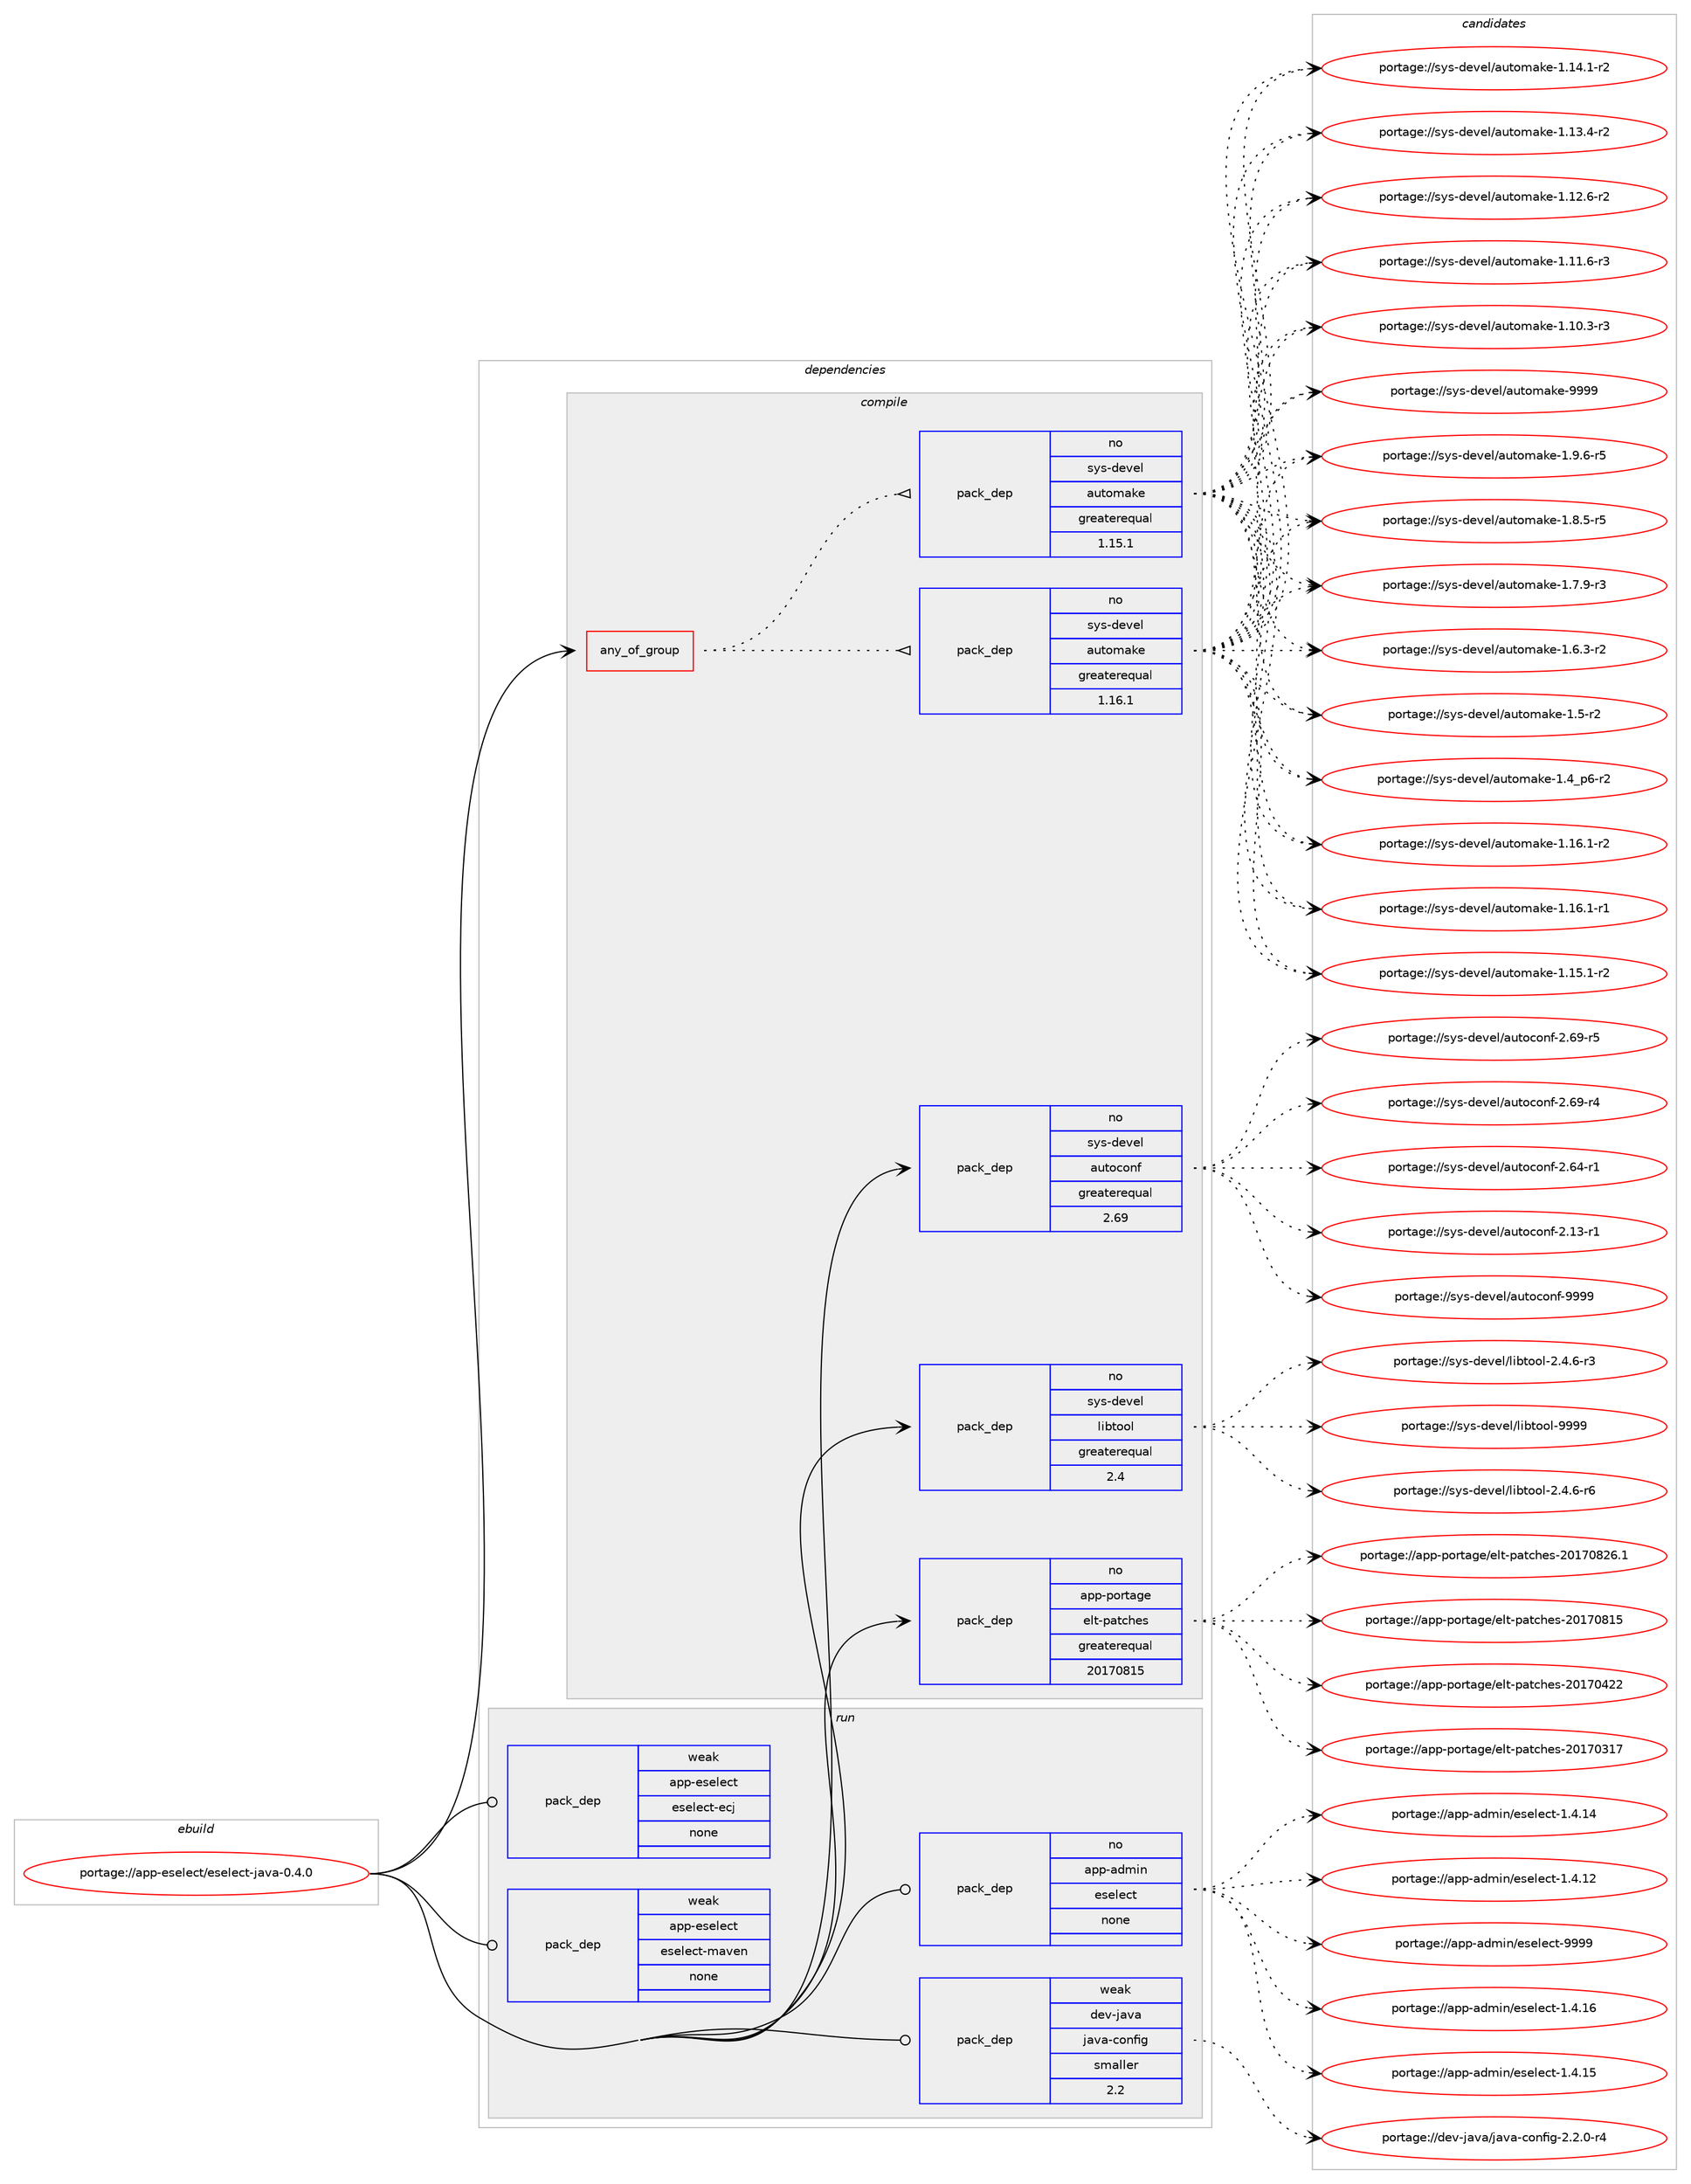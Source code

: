 digraph prolog {

# *************
# Graph options
# *************

newrank=true;
concentrate=true;
compound=true;
graph [rankdir=LR,fontname=Helvetica,fontsize=10,ranksep=1.5];#, ranksep=2.5, nodesep=0.2];
edge  [arrowhead=vee];
node  [fontname=Helvetica,fontsize=10];

# **********
# The ebuild
# **********

subgraph cluster_leftcol {
color=gray;
label=<<i>ebuild</i>>;
id [label="portage://app-eselect/eselect-java-0.4.0", color=red, width=4, href="../app-eselect/eselect-java-0.4.0.svg"];
}

# ****************
# The dependencies
# ****************

subgraph cluster_midcol {
color=gray;
label=<<i>dependencies</i>>;
subgraph cluster_compile {
fillcolor="#eeeeee";
style=filled;
label=<<i>compile</i>>;
subgraph any8043 {
dependency620592 [label=<<TABLE BORDER="0" CELLBORDER="1" CELLSPACING="0" CELLPADDING="4"><TR><TD CELLPADDING="10">any_of_group</TD></TR></TABLE>>, shape=none, color=red];subgraph pack466923 {
dependency620593 [label=<<TABLE BORDER="0" CELLBORDER="1" CELLSPACING="0" CELLPADDING="4" WIDTH="220"><TR><TD ROWSPAN="6" CELLPADDING="30">pack_dep</TD></TR><TR><TD WIDTH="110">no</TD></TR><TR><TD>sys-devel</TD></TR><TR><TD>automake</TD></TR><TR><TD>greaterequal</TD></TR><TR><TD>1.16.1</TD></TR></TABLE>>, shape=none, color=blue];
}
dependency620592:e -> dependency620593:w [weight=20,style="dotted",arrowhead="oinv"];
subgraph pack466924 {
dependency620594 [label=<<TABLE BORDER="0" CELLBORDER="1" CELLSPACING="0" CELLPADDING="4" WIDTH="220"><TR><TD ROWSPAN="6" CELLPADDING="30">pack_dep</TD></TR><TR><TD WIDTH="110">no</TD></TR><TR><TD>sys-devel</TD></TR><TR><TD>automake</TD></TR><TR><TD>greaterequal</TD></TR><TR><TD>1.15.1</TD></TR></TABLE>>, shape=none, color=blue];
}
dependency620592:e -> dependency620594:w [weight=20,style="dotted",arrowhead="oinv"];
}
id:e -> dependency620592:w [weight=20,style="solid",arrowhead="vee"];
subgraph pack466925 {
dependency620595 [label=<<TABLE BORDER="0" CELLBORDER="1" CELLSPACING="0" CELLPADDING="4" WIDTH="220"><TR><TD ROWSPAN="6" CELLPADDING="30">pack_dep</TD></TR><TR><TD WIDTH="110">no</TD></TR><TR><TD>app-portage</TD></TR><TR><TD>elt-patches</TD></TR><TR><TD>greaterequal</TD></TR><TR><TD>20170815</TD></TR></TABLE>>, shape=none, color=blue];
}
id:e -> dependency620595:w [weight=20,style="solid",arrowhead="vee"];
subgraph pack466926 {
dependency620596 [label=<<TABLE BORDER="0" CELLBORDER="1" CELLSPACING="0" CELLPADDING="4" WIDTH="220"><TR><TD ROWSPAN="6" CELLPADDING="30">pack_dep</TD></TR><TR><TD WIDTH="110">no</TD></TR><TR><TD>sys-devel</TD></TR><TR><TD>autoconf</TD></TR><TR><TD>greaterequal</TD></TR><TR><TD>2.69</TD></TR></TABLE>>, shape=none, color=blue];
}
id:e -> dependency620596:w [weight=20,style="solid",arrowhead="vee"];
subgraph pack466927 {
dependency620597 [label=<<TABLE BORDER="0" CELLBORDER="1" CELLSPACING="0" CELLPADDING="4" WIDTH="220"><TR><TD ROWSPAN="6" CELLPADDING="30">pack_dep</TD></TR><TR><TD WIDTH="110">no</TD></TR><TR><TD>sys-devel</TD></TR><TR><TD>libtool</TD></TR><TR><TD>greaterequal</TD></TR><TR><TD>2.4</TD></TR></TABLE>>, shape=none, color=blue];
}
id:e -> dependency620597:w [weight=20,style="solid",arrowhead="vee"];
}
subgraph cluster_compileandrun {
fillcolor="#eeeeee";
style=filled;
label=<<i>compile and run</i>>;
}
subgraph cluster_run {
fillcolor="#eeeeee";
style=filled;
label=<<i>run</i>>;
subgraph pack466928 {
dependency620598 [label=<<TABLE BORDER="0" CELLBORDER="1" CELLSPACING="0" CELLPADDING="4" WIDTH="220"><TR><TD ROWSPAN="6" CELLPADDING="30">pack_dep</TD></TR><TR><TD WIDTH="110">no</TD></TR><TR><TD>app-admin</TD></TR><TR><TD>eselect</TD></TR><TR><TD>none</TD></TR><TR><TD></TD></TR></TABLE>>, shape=none, color=blue];
}
id:e -> dependency620598:w [weight=20,style="solid",arrowhead="odot"];
subgraph pack466929 {
dependency620599 [label=<<TABLE BORDER="0" CELLBORDER="1" CELLSPACING="0" CELLPADDING="4" WIDTH="220"><TR><TD ROWSPAN="6" CELLPADDING="30">pack_dep</TD></TR><TR><TD WIDTH="110">weak</TD></TR><TR><TD>app-eselect</TD></TR><TR><TD>eselect-ecj</TD></TR><TR><TD>none</TD></TR><TR><TD></TD></TR></TABLE>>, shape=none, color=blue];
}
id:e -> dependency620599:w [weight=20,style="solid",arrowhead="odot"];
subgraph pack466930 {
dependency620600 [label=<<TABLE BORDER="0" CELLBORDER="1" CELLSPACING="0" CELLPADDING="4" WIDTH="220"><TR><TD ROWSPAN="6" CELLPADDING="30">pack_dep</TD></TR><TR><TD WIDTH="110">weak</TD></TR><TR><TD>app-eselect</TD></TR><TR><TD>eselect-maven</TD></TR><TR><TD>none</TD></TR><TR><TD></TD></TR></TABLE>>, shape=none, color=blue];
}
id:e -> dependency620600:w [weight=20,style="solid",arrowhead="odot"];
subgraph pack466931 {
dependency620601 [label=<<TABLE BORDER="0" CELLBORDER="1" CELLSPACING="0" CELLPADDING="4" WIDTH="220"><TR><TD ROWSPAN="6" CELLPADDING="30">pack_dep</TD></TR><TR><TD WIDTH="110">weak</TD></TR><TR><TD>dev-java</TD></TR><TR><TD>java-config</TD></TR><TR><TD>smaller</TD></TR><TR><TD>2.2</TD></TR></TABLE>>, shape=none, color=blue];
}
id:e -> dependency620601:w [weight=20,style="solid",arrowhead="odot"];
}
}

# **************
# The candidates
# **************

subgraph cluster_choices {
rank=same;
color=gray;
label=<<i>candidates</i>>;

subgraph choice466923 {
color=black;
nodesep=1;
choice115121115451001011181011084797117116111109971071014557575757 [label="portage://sys-devel/automake-9999", color=red, width=4,href="../sys-devel/automake-9999.svg"];
choice115121115451001011181011084797117116111109971071014549465746544511453 [label="portage://sys-devel/automake-1.9.6-r5", color=red, width=4,href="../sys-devel/automake-1.9.6-r5.svg"];
choice115121115451001011181011084797117116111109971071014549465646534511453 [label="portage://sys-devel/automake-1.8.5-r5", color=red, width=4,href="../sys-devel/automake-1.8.5-r5.svg"];
choice115121115451001011181011084797117116111109971071014549465546574511451 [label="portage://sys-devel/automake-1.7.9-r3", color=red, width=4,href="../sys-devel/automake-1.7.9-r3.svg"];
choice115121115451001011181011084797117116111109971071014549465446514511450 [label="portage://sys-devel/automake-1.6.3-r2", color=red, width=4,href="../sys-devel/automake-1.6.3-r2.svg"];
choice11512111545100101118101108479711711611110997107101454946534511450 [label="portage://sys-devel/automake-1.5-r2", color=red, width=4,href="../sys-devel/automake-1.5-r2.svg"];
choice115121115451001011181011084797117116111109971071014549465295112544511450 [label="portage://sys-devel/automake-1.4_p6-r2", color=red, width=4,href="../sys-devel/automake-1.4_p6-r2.svg"];
choice11512111545100101118101108479711711611110997107101454946495446494511450 [label="portage://sys-devel/automake-1.16.1-r2", color=red, width=4,href="../sys-devel/automake-1.16.1-r2.svg"];
choice11512111545100101118101108479711711611110997107101454946495446494511449 [label="portage://sys-devel/automake-1.16.1-r1", color=red, width=4,href="../sys-devel/automake-1.16.1-r1.svg"];
choice11512111545100101118101108479711711611110997107101454946495346494511450 [label="portage://sys-devel/automake-1.15.1-r2", color=red, width=4,href="../sys-devel/automake-1.15.1-r2.svg"];
choice11512111545100101118101108479711711611110997107101454946495246494511450 [label="portage://sys-devel/automake-1.14.1-r2", color=red, width=4,href="../sys-devel/automake-1.14.1-r2.svg"];
choice11512111545100101118101108479711711611110997107101454946495146524511450 [label="portage://sys-devel/automake-1.13.4-r2", color=red, width=4,href="../sys-devel/automake-1.13.4-r2.svg"];
choice11512111545100101118101108479711711611110997107101454946495046544511450 [label="portage://sys-devel/automake-1.12.6-r2", color=red, width=4,href="../sys-devel/automake-1.12.6-r2.svg"];
choice11512111545100101118101108479711711611110997107101454946494946544511451 [label="portage://sys-devel/automake-1.11.6-r3", color=red, width=4,href="../sys-devel/automake-1.11.6-r3.svg"];
choice11512111545100101118101108479711711611110997107101454946494846514511451 [label="portage://sys-devel/automake-1.10.3-r3", color=red, width=4,href="../sys-devel/automake-1.10.3-r3.svg"];
dependency620593:e -> choice115121115451001011181011084797117116111109971071014557575757:w [style=dotted,weight="100"];
dependency620593:e -> choice115121115451001011181011084797117116111109971071014549465746544511453:w [style=dotted,weight="100"];
dependency620593:e -> choice115121115451001011181011084797117116111109971071014549465646534511453:w [style=dotted,weight="100"];
dependency620593:e -> choice115121115451001011181011084797117116111109971071014549465546574511451:w [style=dotted,weight="100"];
dependency620593:e -> choice115121115451001011181011084797117116111109971071014549465446514511450:w [style=dotted,weight="100"];
dependency620593:e -> choice11512111545100101118101108479711711611110997107101454946534511450:w [style=dotted,weight="100"];
dependency620593:e -> choice115121115451001011181011084797117116111109971071014549465295112544511450:w [style=dotted,weight="100"];
dependency620593:e -> choice11512111545100101118101108479711711611110997107101454946495446494511450:w [style=dotted,weight="100"];
dependency620593:e -> choice11512111545100101118101108479711711611110997107101454946495446494511449:w [style=dotted,weight="100"];
dependency620593:e -> choice11512111545100101118101108479711711611110997107101454946495346494511450:w [style=dotted,weight="100"];
dependency620593:e -> choice11512111545100101118101108479711711611110997107101454946495246494511450:w [style=dotted,weight="100"];
dependency620593:e -> choice11512111545100101118101108479711711611110997107101454946495146524511450:w [style=dotted,weight="100"];
dependency620593:e -> choice11512111545100101118101108479711711611110997107101454946495046544511450:w [style=dotted,weight="100"];
dependency620593:e -> choice11512111545100101118101108479711711611110997107101454946494946544511451:w [style=dotted,weight="100"];
dependency620593:e -> choice11512111545100101118101108479711711611110997107101454946494846514511451:w [style=dotted,weight="100"];
}
subgraph choice466924 {
color=black;
nodesep=1;
choice115121115451001011181011084797117116111109971071014557575757 [label="portage://sys-devel/automake-9999", color=red, width=4,href="../sys-devel/automake-9999.svg"];
choice115121115451001011181011084797117116111109971071014549465746544511453 [label="portage://sys-devel/automake-1.9.6-r5", color=red, width=4,href="../sys-devel/automake-1.9.6-r5.svg"];
choice115121115451001011181011084797117116111109971071014549465646534511453 [label="portage://sys-devel/automake-1.8.5-r5", color=red, width=4,href="../sys-devel/automake-1.8.5-r5.svg"];
choice115121115451001011181011084797117116111109971071014549465546574511451 [label="portage://sys-devel/automake-1.7.9-r3", color=red, width=4,href="../sys-devel/automake-1.7.9-r3.svg"];
choice115121115451001011181011084797117116111109971071014549465446514511450 [label="portage://sys-devel/automake-1.6.3-r2", color=red, width=4,href="../sys-devel/automake-1.6.3-r2.svg"];
choice11512111545100101118101108479711711611110997107101454946534511450 [label="portage://sys-devel/automake-1.5-r2", color=red, width=4,href="../sys-devel/automake-1.5-r2.svg"];
choice115121115451001011181011084797117116111109971071014549465295112544511450 [label="portage://sys-devel/automake-1.4_p6-r2", color=red, width=4,href="../sys-devel/automake-1.4_p6-r2.svg"];
choice11512111545100101118101108479711711611110997107101454946495446494511450 [label="portage://sys-devel/automake-1.16.1-r2", color=red, width=4,href="../sys-devel/automake-1.16.1-r2.svg"];
choice11512111545100101118101108479711711611110997107101454946495446494511449 [label="portage://sys-devel/automake-1.16.1-r1", color=red, width=4,href="../sys-devel/automake-1.16.1-r1.svg"];
choice11512111545100101118101108479711711611110997107101454946495346494511450 [label="portage://sys-devel/automake-1.15.1-r2", color=red, width=4,href="../sys-devel/automake-1.15.1-r2.svg"];
choice11512111545100101118101108479711711611110997107101454946495246494511450 [label="portage://sys-devel/automake-1.14.1-r2", color=red, width=4,href="../sys-devel/automake-1.14.1-r2.svg"];
choice11512111545100101118101108479711711611110997107101454946495146524511450 [label="portage://sys-devel/automake-1.13.4-r2", color=red, width=4,href="../sys-devel/automake-1.13.4-r2.svg"];
choice11512111545100101118101108479711711611110997107101454946495046544511450 [label="portage://sys-devel/automake-1.12.6-r2", color=red, width=4,href="../sys-devel/automake-1.12.6-r2.svg"];
choice11512111545100101118101108479711711611110997107101454946494946544511451 [label="portage://sys-devel/automake-1.11.6-r3", color=red, width=4,href="../sys-devel/automake-1.11.6-r3.svg"];
choice11512111545100101118101108479711711611110997107101454946494846514511451 [label="portage://sys-devel/automake-1.10.3-r3", color=red, width=4,href="../sys-devel/automake-1.10.3-r3.svg"];
dependency620594:e -> choice115121115451001011181011084797117116111109971071014557575757:w [style=dotted,weight="100"];
dependency620594:e -> choice115121115451001011181011084797117116111109971071014549465746544511453:w [style=dotted,weight="100"];
dependency620594:e -> choice115121115451001011181011084797117116111109971071014549465646534511453:w [style=dotted,weight="100"];
dependency620594:e -> choice115121115451001011181011084797117116111109971071014549465546574511451:w [style=dotted,weight="100"];
dependency620594:e -> choice115121115451001011181011084797117116111109971071014549465446514511450:w [style=dotted,weight="100"];
dependency620594:e -> choice11512111545100101118101108479711711611110997107101454946534511450:w [style=dotted,weight="100"];
dependency620594:e -> choice115121115451001011181011084797117116111109971071014549465295112544511450:w [style=dotted,weight="100"];
dependency620594:e -> choice11512111545100101118101108479711711611110997107101454946495446494511450:w [style=dotted,weight="100"];
dependency620594:e -> choice11512111545100101118101108479711711611110997107101454946495446494511449:w [style=dotted,weight="100"];
dependency620594:e -> choice11512111545100101118101108479711711611110997107101454946495346494511450:w [style=dotted,weight="100"];
dependency620594:e -> choice11512111545100101118101108479711711611110997107101454946495246494511450:w [style=dotted,weight="100"];
dependency620594:e -> choice11512111545100101118101108479711711611110997107101454946495146524511450:w [style=dotted,weight="100"];
dependency620594:e -> choice11512111545100101118101108479711711611110997107101454946495046544511450:w [style=dotted,weight="100"];
dependency620594:e -> choice11512111545100101118101108479711711611110997107101454946494946544511451:w [style=dotted,weight="100"];
dependency620594:e -> choice11512111545100101118101108479711711611110997107101454946494846514511451:w [style=dotted,weight="100"];
}
subgraph choice466925 {
color=black;
nodesep=1;
choice971121124511211111411697103101471011081164511297116991041011154550484955485650544649 [label="portage://app-portage/elt-patches-20170826.1", color=red, width=4,href="../app-portage/elt-patches-20170826.1.svg"];
choice97112112451121111141169710310147101108116451129711699104101115455048495548564953 [label="portage://app-portage/elt-patches-20170815", color=red, width=4,href="../app-portage/elt-patches-20170815.svg"];
choice97112112451121111141169710310147101108116451129711699104101115455048495548525050 [label="portage://app-portage/elt-patches-20170422", color=red, width=4,href="../app-portage/elt-patches-20170422.svg"];
choice97112112451121111141169710310147101108116451129711699104101115455048495548514955 [label="portage://app-portage/elt-patches-20170317", color=red, width=4,href="../app-portage/elt-patches-20170317.svg"];
dependency620595:e -> choice971121124511211111411697103101471011081164511297116991041011154550484955485650544649:w [style=dotted,weight="100"];
dependency620595:e -> choice97112112451121111141169710310147101108116451129711699104101115455048495548564953:w [style=dotted,weight="100"];
dependency620595:e -> choice97112112451121111141169710310147101108116451129711699104101115455048495548525050:w [style=dotted,weight="100"];
dependency620595:e -> choice97112112451121111141169710310147101108116451129711699104101115455048495548514955:w [style=dotted,weight="100"];
}
subgraph choice466926 {
color=black;
nodesep=1;
choice115121115451001011181011084797117116111991111101024557575757 [label="portage://sys-devel/autoconf-9999", color=red, width=4,href="../sys-devel/autoconf-9999.svg"];
choice1151211154510010111810110847971171161119911111010245504654574511453 [label="portage://sys-devel/autoconf-2.69-r5", color=red, width=4,href="../sys-devel/autoconf-2.69-r5.svg"];
choice1151211154510010111810110847971171161119911111010245504654574511452 [label="portage://sys-devel/autoconf-2.69-r4", color=red, width=4,href="../sys-devel/autoconf-2.69-r4.svg"];
choice1151211154510010111810110847971171161119911111010245504654524511449 [label="portage://sys-devel/autoconf-2.64-r1", color=red, width=4,href="../sys-devel/autoconf-2.64-r1.svg"];
choice1151211154510010111810110847971171161119911111010245504649514511449 [label="portage://sys-devel/autoconf-2.13-r1", color=red, width=4,href="../sys-devel/autoconf-2.13-r1.svg"];
dependency620596:e -> choice115121115451001011181011084797117116111991111101024557575757:w [style=dotted,weight="100"];
dependency620596:e -> choice1151211154510010111810110847971171161119911111010245504654574511453:w [style=dotted,weight="100"];
dependency620596:e -> choice1151211154510010111810110847971171161119911111010245504654574511452:w [style=dotted,weight="100"];
dependency620596:e -> choice1151211154510010111810110847971171161119911111010245504654524511449:w [style=dotted,weight="100"];
dependency620596:e -> choice1151211154510010111810110847971171161119911111010245504649514511449:w [style=dotted,weight="100"];
}
subgraph choice466927 {
color=black;
nodesep=1;
choice1151211154510010111810110847108105981161111111084557575757 [label="portage://sys-devel/libtool-9999", color=red, width=4,href="../sys-devel/libtool-9999.svg"];
choice1151211154510010111810110847108105981161111111084550465246544511454 [label="portage://sys-devel/libtool-2.4.6-r6", color=red, width=4,href="../sys-devel/libtool-2.4.6-r6.svg"];
choice1151211154510010111810110847108105981161111111084550465246544511451 [label="portage://sys-devel/libtool-2.4.6-r3", color=red, width=4,href="../sys-devel/libtool-2.4.6-r3.svg"];
dependency620597:e -> choice1151211154510010111810110847108105981161111111084557575757:w [style=dotted,weight="100"];
dependency620597:e -> choice1151211154510010111810110847108105981161111111084550465246544511454:w [style=dotted,weight="100"];
dependency620597:e -> choice1151211154510010111810110847108105981161111111084550465246544511451:w [style=dotted,weight="100"];
}
subgraph choice466928 {
color=black;
nodesep=1;
choice97112112459710010910511047101115101108101991164557575757 [label="portage://app-admin/eselect-9999", color=red, width=4,href="../app-admin/eselect-9999.svg"];
choice971121124597100109105110471011151011081019911645494652464954 [label="portage://app-admin/eselect-1.4.16", color=red, width=4,href="../app-admin/eselect-1.4.16.svg"];
choice971121124597100109105110471011151011081019911645494652464953 [label="portage://app-admin/eselect-1.4.15", color=red, width=4,href="../app-admin/eselect-1.4.15.svg"];
choice971121124597100109105110471011151011081019911645494652464952 [label="portage://app-admin/eselect-1.4.14", color=red, width=4,href="../app-admin/eselect-1.4.14.svg"];
choice971121124597100109105110471011151011081019911645494652464950 [label="portage://app-admin/eselect-1.4.12", color=red, width=4,href="../app-admin/eselect-1.4.12.svg"];
dependency620598:e -> choice97112112459710010910511047101115101108101991164557575757:w [style=dotted,weight="100"];
dependency620598:e -> choice971121124597100109105110471011151011081019911645494652464954:w [style=dotted,weight="100"];
dependency620598:e -> choice971121124597100109105110471011151011081019911645494652464953:w [style=dotted,weight="100"];
dependency620598:e -> choice971121124597100109105110471011151011081019911645494652464952:w [style=dotted,weight="100"];
dependency620598:e -> choice971121124597100109105110471011151011081019911645494652464950:w [style=dotted,weight="100"];
}
subgraph choice466929 {
color=black;
nodesep=1;
}
subgraph choice466930 {
color=black;
nodesep=1;
}
subgraph choice466931 {
color=black;
nodesep=1;
choice10010111845106971189747106971189745991111101021051034550465046484511452 [label="portage://dev-java/java-config-2.2.0-r4", color=red, width=4,href="../dev-java/java-config-2.2.0-r4.svg"];
dependency620601:e -> choice10010111845106971189747106971189745991111101021051034550465046484511452:w [style=dotted,weight="100"];
}
}

}
